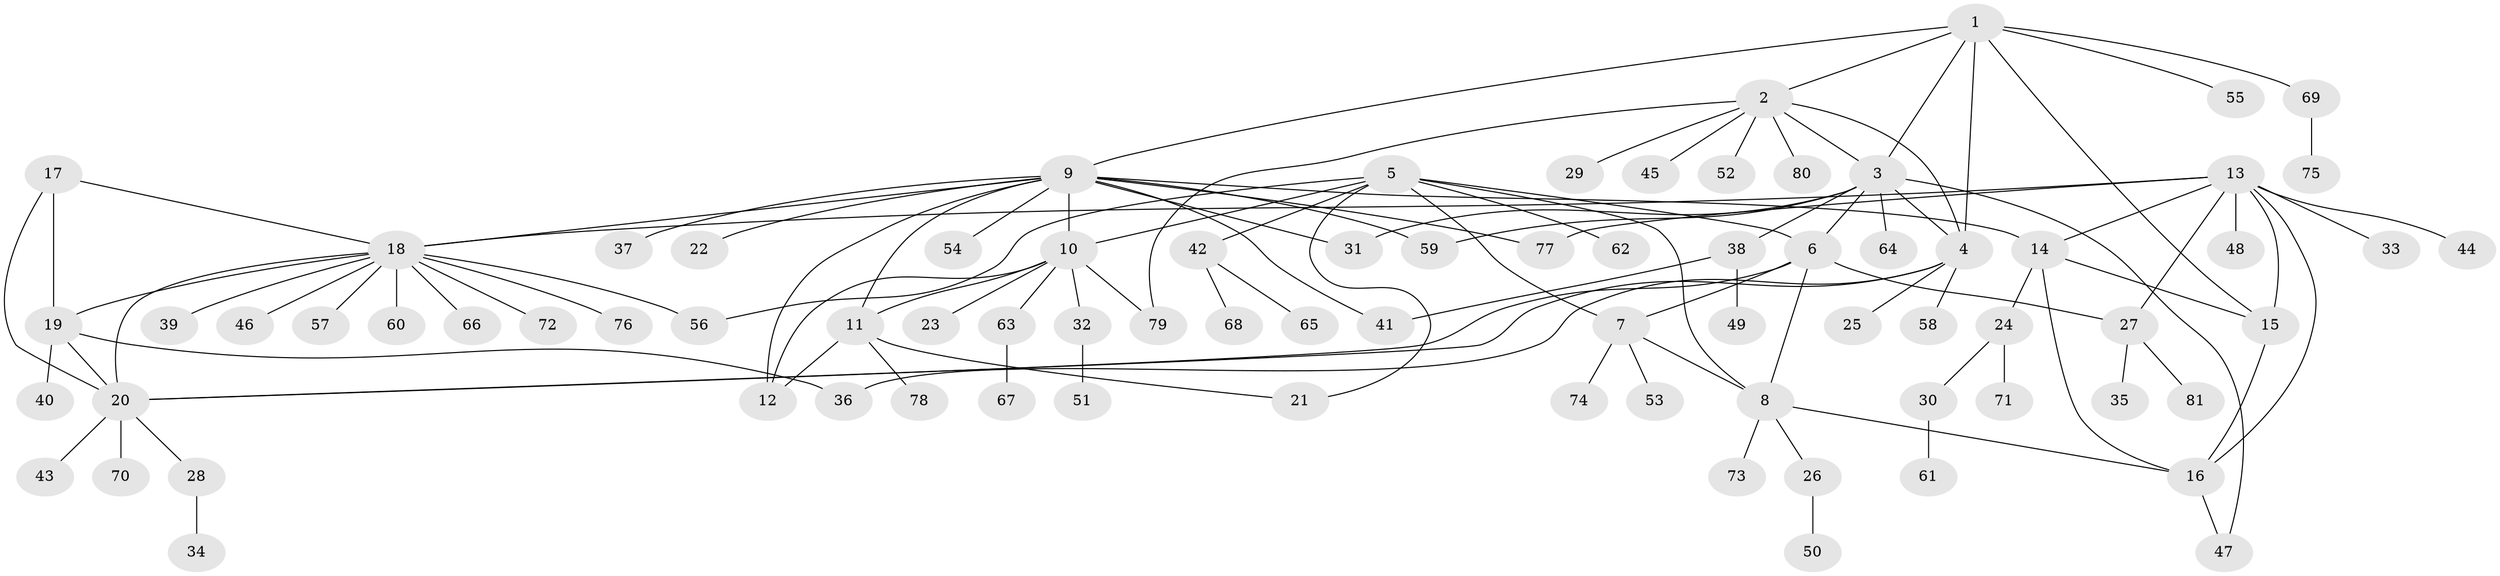 // coarse degree distribution, {5: 0.04838709677419355, 6: 0.03225806451612903, 12: 0.03225806451612903, 8: 0.03225806451612903, 7: 0.016129032258064516, 14: 0.016129032258064516, 2: 0.20967741935483872, 10: 0.016129032258064516, 4: 0.016129032258064516, 3: 0.016129032258064516, 1: 0.5645161290322581}
// Generated by graph-tools (version 1.1) at 2025/52/02/27/25 19:52:15]
// undirected, 81 vertices, 111 edges
graph export_dot {
graph [start="1"]
  node [color=gray90,style=filled];
  1;
  2;
  3;
  4;
  5;
  6;
  7;
  8;
  9;
  10;
  11;
  12;
  13;
  14;
  15;
  16;
  17;
  18;
  19;
  20;
  21;
  22;
  23;
  24;
  25;
  26;
  27;
  28;
  29;
  30;
  31;
  32;
  33;
  34;
  35;
  36;
  37;
  38;
  39;
  40;
  41;
  42;
  43;
  44;
  45;
  46;
  47;
  48;
  49;
  50;
  51;
  52;
  53;
  54;
  55;
  56;
  57;
  58;
  59;
  60;
  61;
  62;
  63;
  64;
  65;
  66;
  67;
  68;
  69;
  70;
  71;
  72;
  73;
  74;
  75;
  76;
  77;
  78;
  79;
  80;
  81;
  1 -- 2;
  1 -- 3;
  1 -- 4;
  1 -- 9;
  1 -- 15;
  1 -- 55;
  1 -- 69;
  2 -- 3;
  2 -- 4;
  2 -- 29;
  2 -- 45;
  2 -- 52;
  2 -- 79;
  2 -- 80;
  3 -- 4;
  3 -- 6;
  3 -- 31;
  3 -- 38;
  3 -- 47;
  3 -- 59;
  3 -- 64;
  4 -- 20;
  4 -- 25;
  4 -- 36;
  4 -- 58;
  5 -- 6;
  5 -- 7;
  5 -- 8;
  5 -- 10;
  5 -- 21;
  5 -- 42;
  5 -- 56;
  5 -- 62;
  6 -- 7;
  6 -- 8;
  6 -- 20;
  6 -- 27;
  7 -- 8;
  7 -- 53;
  7 -- 74;
  8 -- 16;
  8 -- 26;
  8 -- 73;
  9 -- 10;
  9 -- 11;
  9 -- 12;
  9 -- 14;
  9 -- 18;
  9 -- 22;
  9 -- 31;
  9 -- 37;
  9 -- 41;
  9 -- 54;
  9 -- 59;
  9 -- 77;
  10 -- 11;
  10 -- 12;
  10 -- 23;
  10 -- 32;
  10 -- 63;
  10 -- 79;
  11 -- 12;
  11 -- 21;
  11 -- 78;
  13 -- 14;
  13 -- 15;
  13 -- 16;
  13 -- 18;
  13 -- 27;
  13 -- 33;
  13 -- 44;
  13 -- 48;
  13 -- 77;
  14 -- 15;
  14 -- 16;
  14 -- 24;
  15 -- 16;
  16 -- 47;
  17 -- 18;
  17 -- 19;
  17 -- 20;
  18 -- 19;
  18 -- 20;
  18 -- 39;
  18 -- 46;
  18 -- 56;
  18 -- 57;
  18 -- 60;
  18 -- 66;
  18 -- 72;
  18 -- 76;
  19 -- 20;
  19 -- 36;
  19 -- 40;
  20 -- 28;
  20 -- 43;
  20 -- 70;
  24 -- 30;
  24 -- 71;
  26 -- 50;
  27 -- 35;
  27 -- 81;
  28 -- 34;
  30 -- 61;
  32 -- 51;
  38 -- 41;
  38 -- 49;
  42 -- 65;
  42 -- 68;
  63 -- 67;
  69 -- 75;
}
